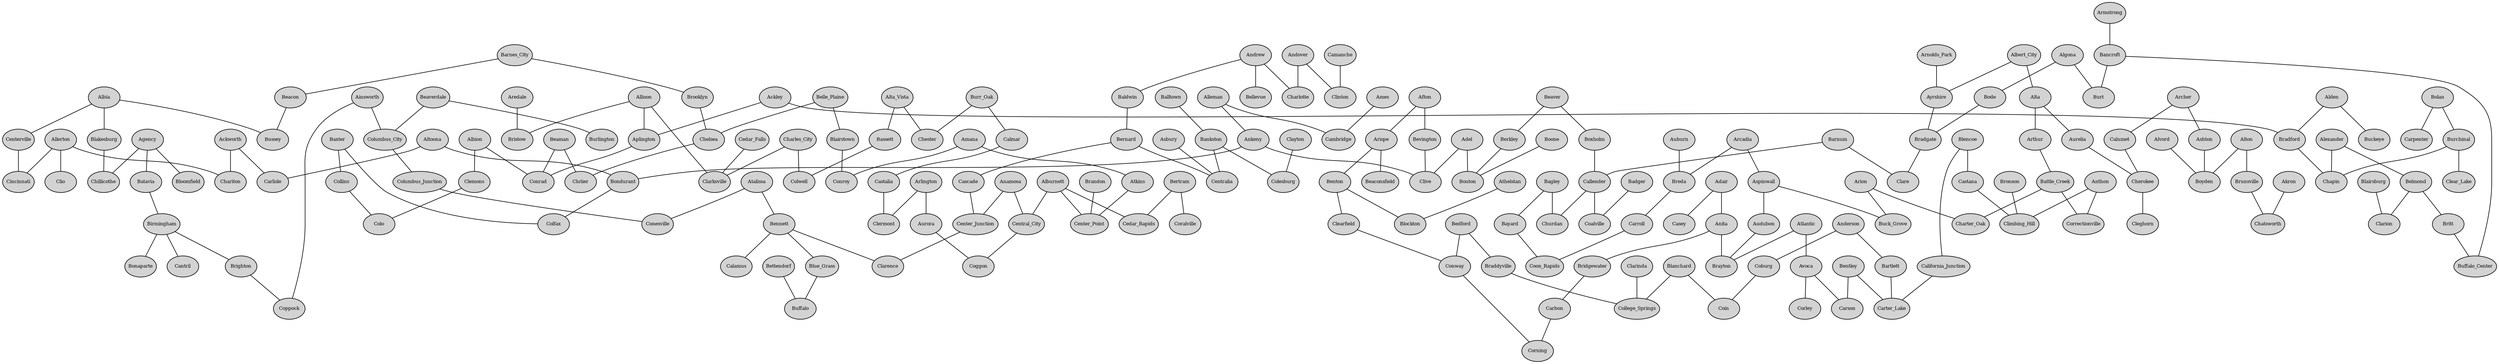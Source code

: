 graph geometric_spanner_greedy_spanner {
outputorder=edgesfirst;
node[fontsize=8, style=filled, margin="0.05,0.03"];
Ackley [pos="212.758,-465.261!"];
Ackworth [pos="206.835,-467.364!"];
Adair [pos="207.501,-473.215!"];
Adel [pos="208.072,-470.087!"];
Afton [pos="205.137,-470.99!"];
Agency [pos="204.975,-461.534!"];
Ainsworth [pos="206.445,-457.762!"];
Akron [pos="214.144,-482.797!"];
Albert_City [pos="213.91,-474.743!"];
Albia [pos="205.133,-464.029!"];
Albion [pos="210.562,-464.943!"];
Alburnett [pos="210.742,-458.093!"];
Alden [pos="212.601,-466.88!"];
Alexander [pos="214.029,-467.383!"];
Algona [pos="215.35,-471.165!"];
Alleman [pos="209.1,-468.058!"];
Allerton [pos="203.532,-466.826!"];
Allison [pos="213.764,-463.976!"];
Alta [pos="213.368,-476.453!"];
Alta_Vista [pos="215.993,-462.086!"];
Alton [pos="214.937,-480.053!"];
Altoona [pos="208.221,-467.323!"];
Alvord [pos="216.711,-481.506!"];
Amana [pos="209,-459.354!"];
Ames [pos="210.174,-468.1!"];
Anamosa [pos="210.542,-456.426!"];
Anderson [pos="204.007,-478.021!"];
Andover [pos="209.896,-451.259!"];
Andrew [pos="210.768,-452.962!"];
Anita [pos="207.226,-473.823!"];
Ankeny [pos="208.649,-468.029!"];
Anthon [pos="211.942,-479.333!"];
Aplington [pos="212.921,-464.422!"];
Arcadia [pos="210.436,-475.231!"];
Archer [pos="215.576,-478.729!"];
Aredale [pos="214.165,-465.027!"];
Arion [pos="209.746,-477.318!"];
Arispe [pos="204.747,-471.096!"];
Arlington [pos="213.746,-458.356!"];
Armstrong [pos="216.98,-472.392!"];
Arnolds_Park [pos="216.864,-475.619!"];
Arthur [pos="211.674,-476.738!"];
Asbury [pos="212.572,-453.758!"];
Ashton [pos="216.557,-478.956!"];
Aspinwall [pos="209.56,-475.678!"];
Atalissa [pos="207.856,-455.83!"];
Athelstan [pos="202.861,-472.711!"];
Atkins [pos="209.985,-459.311!"];
Atlantic [pos="207.018,-475.069!"];
Auburn [pos="211.257,-474.389!"];
Audubon [pos="208.59,-474.662!"];
Aurelia [pos="213.564,-477.183!"];
Aurora [pos="213.094,-458.643!"];
Avoca [pos="207.383,-476.69!"];
Ayrshire [pos="215.196,-474.164!"];
Badger [pos="213.072,-470.73!"];
Bagley [pos="209.231,-472.15!"];
Baldwin [pos="210.371,-454.208!"];
Balltown [pos="213.19,-454.344!"];
Bancroft [pos="216.464,-471.09!"];
Bankston [pos="212.593,-454.806!"];
Barnes_City [pos="207.535,-462.348!"];
Barnum [pos="212.543,-471.826!"];
Bartlett [pos="204.425,-478.975!"];
Bassett [pos="215.315,-462.577!"];
Batavia [pos="204.971,-460.837!"];
Battle_Creek [pos="211.578,-477.993!"];
Baxter [pos="209.131,-465.758!"];
Bayard [pos="209.26,-472.792!"];
Beacon [pos="206.385,-463.398!"];
Beaconsfield [pos="204.039,-470.253!"];
Beaman [pos="211.099,-464.118!"];
Beaver [pos="210.192,-470.711!"];
Beaverdale [pos="204.234,-456.042!"];
Bedford [pos="203.335,-473.607!"];
Belle_Plaine [pos="209.485,-461.391!"];
Bellevue [pos="211.293,-452.115!"];
Belmond [pos="214.23,-468.071!"];
Bennett [pos="208.701,-454.869!"];
Bentley [pos="206.885,-478.101!"];
Benton [pos="203.517,-471.791!"];
Berkley [pos="209.725,-470.573!"];
Bernard [pos="211.561,-454.159!"];
Bertram [pos="209.749,-457.677!"];
Bettendorf [pos="207.622,-452.578!"];
Bevington [pos="206.8,-468.921!"];
Birmingham [pos="204.395,-459.736!"];
Blairsburg [pos="212.4,-468.215!"];
Blairstown [pos="209.547,-460.422!"];
Blakesburg [pos="204.811,-463.17!"];
Blanchard [pos="202.896,-476.108!"];
Blencoe [pos="209.651,-480.404!"];
Blockton [pos="203.078,-472.386!"];
Bloomfield [pos="203.758,-462.075!"];
Blue_Grass [pos="207.548,-453.824!"];
Bode [pos="214.341,-471.448!"];
Bolan [pos="216.86,-465.597!"];
Bonaparte [pos="203.49,-459.016!"];
Bondurant [pos="208.503,-467.311!"];
Boone [pos="210.299,-469.401!"];
Bouton [pos="209.257,-470.046!"];
Boxholm [pos="210.879,-470.53!"];
Boyden [pos="215.955,-480.029!"];
Braddyville [pos="202.894,-475.15!"];
Bradford [pos="213.165,-466.225!"];
Bradgate [pos="214.015,-472.09!"];
Brandon [pos="211.572,-460.011!"];
Brayton [pos="207.722,-474.621!"];
Breda [pos="210.908,-474.885!"];
Bridgewater [pos="206.225,-473.344!"];
Brighton [pos="205.874,-459.098!"];
Bristow [pos="213.869,-464.537!"];
Britt [pos="215.489,-469.009!"];
Bronson [pos="212.054,-481.07!"];
Brooklyn [pos="208.668,-462.227!"];
Brunsville [pos="214.049,-481.346!"];
Buckeye [pos="212.086,-466.875!"];
Buck_Grove [pos="209.59,-476.981!"];
Buffalo [pos="207.282,-453.617!"];
Buffalo_Center [pos="216.929,-469.733!"];
Burchinal [pos="215.326,-466.391!"];
Burlington [pos="204.038,-455.565!"];
Burr_Oak [pos="217.294,-459.327!"];
Burt [pos="215.987,-471.098!"];
Bussey [pos="206.022,-464.413!"];
Calamus [pos="209.129,-453.791!"];
California_Junction [pos="207.793,-479.974!"];
Callender [pos="211.81,-471.479!"];
Calmar [pos="215.918,-459.32!"];
Calumet [pos="214.732,-477.75!"];
Camanche [pos="208.94,-451.281!"];
Cambridge [pos="209.492,-467.646!"];
Cantril [pos="203.221,-460.349!"];
Carbon [pos="205.25,-474.117!"];
Carlisle [pos="207.59,-467.426!"];
Carpenter [pos="217.075,-465.075!"];
Carroll [pos="210.329,-474.335!"];
Carson [pos="206.183,-477.09!"];
Carter_Lake [pos="206.453,-479.59!"];
Cascade [pos="211.509,-455.023!"];
Casey [pos="207.537,-472.606!"];
Castalia [pos="215.56,-458.381!"];
Castana [pos="210.372,-479.543!"];
Cedar_Falls [pos="212.639,-462.227!"];
Cedar_Rapids [pos="210.042,-458.22!"];
Center_Junction [pos="210.581,-455.435!"];
Center_Point [pos="210.954,-458.926!"];
Centerville [pos="203.671,-464.37!"];
Central_City [pos="211.019,-457.62!"];
Centralia [pos="212.361,-454.185!"];
Chapin [pos="214.168,-466.111!"];
Chariton [pos="205.069,-466.533!"];
Charles_City [pos="215.332,-463.362!"];
Charlotte [pos="209.802,-452.326!"];
Charter_Oak [pos="210.342,-477.958!"];
Chatsworth [pos="214.581,-482.582!"];
Chelsea [pos="209.596,-461.973!"];
Cherokee [pos="213.747,-477.758!"];
Chester [pos="217.455,-461.802!"];
Chillicothe [pos="205.428,-462.647!"];
Churdan [pos="210.76,-472.372!"];
Cincinnati [pos="203.154,-464.623!"];
Clare [pos="212.936,-471.728!"];
Clarence [pos="209.445,-455.283!"];
Clarinda [pos="203.71,-475.192!"];
Clarion [pos="213.658,-468.665!"];
Clarksville [pos="213.924,-463.338!"];
Clayton [pos="214.519,-455.737!"];
Clearfield [pos="204.003,-472.415!"];
Clear_Lake [pos="215.69,-466.897!"];
Cleghorn [pos="214.061,-478.564!"];
Clemons [pos="210.569,-465.78!"];
Clermont [pos="215.018,-458.262!"];
Climbing_Hill [pos="211.708,-480.389!"];
Clinton [pos="209.222,-450.944!"];
Clio [pos="203.175,-467.257!"];
Clive [pos="208.066,-468.989!"];
Clutier [pos="210.397,-462.011!"];
Coalville [pos="212.226,-470.629!"];
Coburg [pos="204.587,-476.322!"];
Coggon [pos="211.404,-457.652!"];
Coin [pos="203.272,-476.151!"];
Colesburg [pos="213.197,-456.01!"];
Colfax [pos="208.389,-466.226!"];
College_Springs [pos="203.096,-475.604!"];
Collins [pos="209.514,-466.532!"];
Colo [pos="210.089,-466.576!"];
Columbus_City [pos="206.293,-456.872!"];
Columbus_Junction [pos="206.4,-456.804!"];
Colwell [pos="215.779,-462.97!"];
Conesville [pos="206.91,-456.749!"];
Conrad [pos="211.124,-464.373!"];
Conroy [pos="208.646,-459.988!"];
Conway [pos="203.743,-473.094!"];
Coon_Rapids [pos="209.374,-473.392!"];
Coppock [pos="205.821,-458.574!"];
Coralville [pos="208.382,-457.902!"];
Corley [pos="207.893,-476.651!"];
Corning [pos="204.95,-473.704!"];
Correctionville [pos="212.375,-478.928!"];
Columbus_City -- Columbus_Junction
Beaman -- Conrad
Altoona -- Bondurant
Blue_Grass -- Buffalo
Arion -- Buck_Grove
Blanchard -- Coin
Central_City -- Coggon
Athelstan -- Blockton
Afton -- Arispe
Barnum -- Clare
Camanche -- Clinton
Alleman -- Ankeny
Bancroft -- Burt
Asbury -- Centralia
Akron -- Chatsworth
Beaver -- Berkley
Braddyville -- College_Springs
Carbon -- Corning
Avoca -- Corley
Columbus_Junction -- Conesville
Alden -- Buckeye
Beaverdale -- Burlington
Brighton -- Coppock
Blanchard -- College_Springs
Alburnett -- Central_City
Castalia -- Clermont
Allerton -- Clio
Bolan -- Carpenter
Alleman -- Cambridge
Allison -- Bristow
Aredale -- Bristow
Centerville -- Cincinnati
Collins -- Colo
Arcadia -- Breda
Belle_Plaine -- Chelsea
Anthon -- Correctionville
Charles_City -- Colwell
Aurelia -- Cherokee
Auburn -- Breda
Bassett -- Colwell
Adair -- Casey
Bayard -- Coon_Rapids
Bertram -- Cedar_Rapids
Burchinal -- Clear_Lake
Altoona -- Carlisle
Algona -- Burt
Bagley -- Bayard
Bedford -- Conway
Allison -- Clarksville
Bankston -- Centralia
Adair -- Anita
Agency -- Batavia
Berkley -- Bouton
Beaver -- Boxholm
Arlington -- Aurora
Alburnett -- Cedar_Rapids
Alexander -- Belmond
Bode -- Bradgate
Amana -- Conroy
Clearfield -- Conway
Ankeny -- Bondurant
Benton -- Blockton
Clarinda -- College_Springs
Andover -- Clinton
Balltown -- Bankston
Alta -- Aurelia
Ackworth -- Carlisle
Bronson -- Climbing_Hill
Benton -- Clearfield
Breda -- Carroll
Albion -- Conrad
Bernard -- Centralia
Chelsea -- Clutier
Blakesburg -- Chillicothe
Barnum -- Callender
Ames -- Cambridge
Belmond -- Clarion
Atlantic -- Brayton
Alta_Vista -- Bassett
Albion -- Clemons
Bennett -- Clarence
Badger -- Coalville
Ackley -- Aplington
Alburnett -- Center_Point
Baxter -- Collins
Cherokee -- Cleghorn
Alden -- Bradford
Bernard -- Cascade
Audubon -- Brayton
Arion -- Charter_Oak
Baxter -- Colfax
Ainsworth -- Columbus_City
Albia -- Blakesburg
Clemons -- Colo
Anita -- Brayton
Callender -- Coalville
Allison -- Aplington
Brooklyn -- Chelsea
Albia -- Bussey
Belle_Plaine -- Blairstown
Arcadia -- Aspinwall
Calumet -- Cherokee
Amana -- Atkins
Anamosa -- Center_Junction
Andrew -- Bellevue
Blairstown -- Conroy
Calmar -- Castalia
Archer -- Ashton
Bradford -- Chapin
Cascade -- Center_Junction
Alton -- Boyden
Ainsworth -- Coppock
Anderson -- Bartlett
Atkins -- Center_Point
Ackley -- Bradford
Algona -- Bode
Andover -- Charlotte
Beacon -- Bussey
Anthon -- Climbing_Hill
Bondurant -- Colfax
Bettendorf -- Buffalo
Adel -- Clive
Arispe -- Beaconsfield
Anita -- Bridgewater
Blencoe -- Castana
Ankeny -- Clive
Bradgate -- Clare
Barnes_City -- Brooklyn
Center_Junction -- Clarence
Birmingham -- Bonaparte
Andrew -- Charlotte
Bennett -- Calamus
Adel -- Bouton
Baldwin -- Bernard
Burchinal -- Chapin
Agency -- Chillicothe
Boone -- Bouton
Battle_Creek -- Correctionville
Ashton -- Boyden
Bentley -- Carson
Battle_Creek -- Charter_Oak
Batavia -- Birmingham
Bridgewater -- Carbon
Brandon -- Center_Point
Arthur -- Battle_Creek
Avoca -- Carson
Bevington -- Clive
Arlington -- Clermont
Alexander -- Chapin
Atalissa -- Bennett
Anamosa -- Central_City
Archer -- Calumet
Aspinwall -- Buck_Grove
Andrew -- Baldwin
Atalissa -- Conesville
Birmingham -- Cantril
Coburg -- Coin
Boxholm -- Callender
Agency -- Bloomfield
Blairsburg -- Clarion
Carroll -- Coon_Rapids
Brunsville -- Chatsworth
Bankston -- Colesburg
Clayton -- Colesburg
Conway -- Corning
Burr_Oak -- Calmar
Callender -- Churdan
Bertram -- Coralville
California_Junction -- Carter_Lake
Armstrong -- Bancroft
Aspinwall -- Audubon
Charles_City -- Clarksville
Albert_City -- Ayrshire
Arispe -- Benton
Bancroft -- Buffalo_Center
Alta_Vista -- Chester
Albia -- Centerville
Bagley -- Churdan
Bentley -- Carter_Lake
Bennett -- Blue_Grass
Barnes_City -- Beacon
Allerton -- Chariton
Alton -- Brunsville
Belmond -- Britt
Castana -- Climbing_Hill
Bedford -- Braddyville
Birmingham -- Brighton
Britt -- Buffalo_Center
Alvord -- Boyden
Atlantic -- Avoca
Cedar_Falls -- Clarksville
Alta -- Arthur
Bolan -- Burchinal
Albert_City -- Alta
Anderson -- Coburg
Aplington -- Conrad
Blencoe -- California_Junction
Ackworth -- Chariton
Aurora -- Coggon
Bartlett -- Carter_Lake
Arnolds_Park -- Ayrshire
Beaverdale -- Columbus_City
Beaman -- Clutier
Allerton -- Cincinnati
Ayrshire -- Bradgate
Burr_Oak -- Chester
Afton -- Bevington
}
